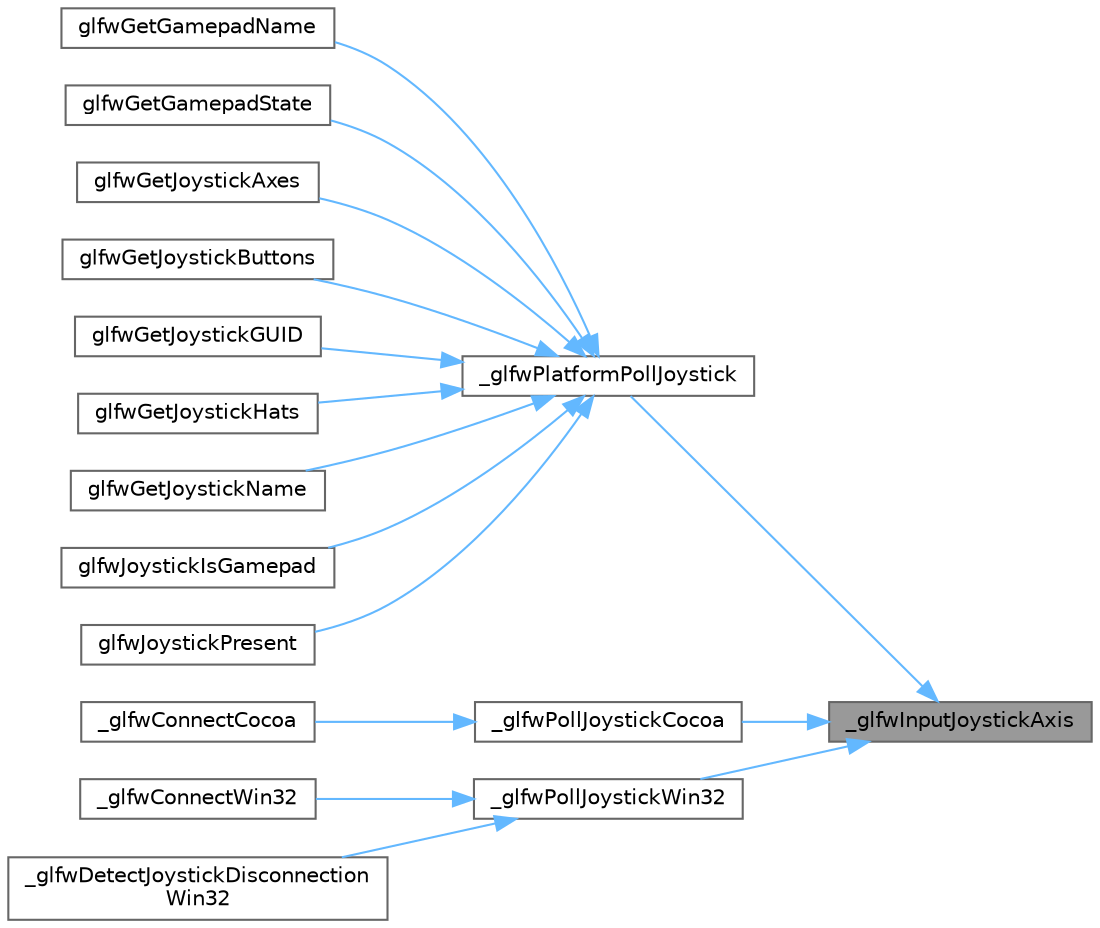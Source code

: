 digraph "_glfwInputJoystickAxis"
{
 // LATEX_PDF_SIZE
  bgcolor="transparent";
  edge [fontname=Helvetica,fontsize=10,labelfontname=Helvetica,labelfontsize=10];
  node [fontname=Helvetica,fontsize=10,shape=box,height=0.2,width=0.4];
  rankdir="RL";
  Node1 [id="Node000001",label="_glfwInputJoystickAxis",height=0.2,width=0.4,color="gray40", fillcolor="grey60", style="filled", fontcolor="black",tooltip=" "];
  Node1 -> Node2 [id="edge16_Node000001_Node000002",dir="back",color="steelblue1",style="solid",tooltip=" "];
  Node2 [id="Node000002",label="_glfwPlatformPollJoystick",height=0.2,width=0.4,color="grey40", fillcolor="white", style="filled",URL="$_classes_2lib_2raylib_2src_2external_2glfw_2src_2cocoa__joystick_8m.html#a07c7e99222e703fbd67b2c6045d6440f",tooltip=" "];
  Node2 -> Node3 [id="edge17_Node000002_Node000003",dir="back",color="steelblue1",style="solid",tooltip=" "];
  Node3 [id="Node000003",label="glfwGetGamepadName",height=0.2,width=0.4,color="grey40", fillcolor="white", style="filled",URL="$group__input.html#gab7a03c6ca8aa55a52b750d862d106ffe",tooltip="Returns the human-readable gamepad name for the specified joystick."];
  Node2 -> Node4 [id="edge18_Node000002_Node000004",dir="back",color="steelblue1",style="solid",tooltip=" "];
  Node4 [id="Node000004",label="glfwGetGamepadState",height=0.2,width=0.4,color="grey40", fillcolor="white", style="filled",URL="$group__input.html#ga6e138d3b0761546f5a12546f367501d6",tooltip="Retrieves the state of the specified joystick remapped as a gamepad."];
  Node2 -> Node5 [id="edge19_Node000002_Node000005",dir="back",color="steelblue1",style="solid",tooltip=" "];
  Node5 [id="Node000005",label="glfwGetJoystickAxes",height=0.2,width=0.4,color="grey40", fillcolor="white", style="filled",URL="$group__input.html#gacd46b9f8d9d12dc50e45d7fe0ad32b23",tooltip="Returns the values of all axes of the specified joystick."];
  Node2 -> Node6 [id="edge20_Node000002_Node000006",dir="back",color="steelblue1",style="solid",tooltip=" "];
  Node6 [id="Node000006",label="glfwGetJoystickButtons",height=0.2,width=0.4,color="grey40", fillcolor="white", style="filled",URL="$group__input.html#ga91cdcb462a3e17c647a55496eff7d0ee",tooltip="Returns the state of all buttons of the specified joystick."];
  Node2 -> Node7 [id="edge21_Node000002_Node000007",dir="back",color="steelblue1",style="solid",tooltip=" "];
  Node7 [id="Node000007",label="glfwGetJoystickGUID",height=0.2,width=0.4,color="grey40", fillcolor="white", style="filled",URL="$group__input.html#ga2c6a8b6e27cb8a8be7a0d020d9fd051c",tooltip="Returns the SDL compatible GUID of the specified joystick."];
  Node2 -> Node8 [id="edge22_Node000002_Node000008",dir="back",color="steelblue1",style="solid",tooltip=" "];
  Node8 [id="Node000008",label="glfwGetJoystickHats",height=0.2,width=0.4,color="grey40", fillcolor="white", style="filled",URL="$group__input.html#gaf0f00897c4d010af7bd1aea1f6193e6f",tooltip="Returns the state of all hats of the specified joystick."];
  Node2 -> Node9 [id="edge23_Node000002_Node000009",dir="back",color="steelblue1",style="solid",tooltip=" "];
  Node9 [id="Node000009",label="glfwGetJoystickName",height=0.2,width=0.4,color="grey40", fillcolor="white", style="filled",URL="$group__input.html#ga4b46e05195db3c2fc336cf69fc6c7128",tooltip="Returns the name of the specified joystick."];
  Node2 -> Node10 [id="edge24_Node000002_Node000010",dir="back",color="steelblue1",style="solid",tooltip=" "];
  Node10 [id="Node000010",label="glfwJoystickIsGamepad",height=0.2,width=0.4,color="grey40", fillcolor="white", style="filled",URL="$group__input.html#gac9720b6e5062a5fc5fc0bb4be6dc04a0",tooltip="Returns whether the specified joystick has a gamepad mapping."];
  Node2 -> Node11 [id="edge25_Node000002_Node000011",dir="back",color="steelblue1",style="solid",tooltip=" "];
  Node11 [id="Node000011",label="glfwJoystickPresent",height=0.2,width=0.4,color="grey40", fillcolor="white", style="filled",URL="$group__input.html#gacb1b7dfd79df673d48814c06fc436eff",tooltip="Returns whether the specified joystick is present."];
  Node1 -> Node12 [id="edge26_Node000001_Node000012",dir="back",color="steelblue1",style="solid",tooltip=" "];
  Node12 [id="Node000012",label="_glfwPollJoystickCocoa",height=0.2,width=0.4,color="grey40", fillcolor="white", style="filled",URL="$lib_2external_2glfw_2src_2cocoa__joystick_8m.html#aa45f4ad5ab0c90630b8b63f53c97db18",tooltip=" "];
  Node12 -> Node13 [id="edge27_Node000012_Node000013",dir="back",color="steelblue1",style="solid",tooltip=" "];
  Node13 [id="Node000013",label="_glfwConnectCocoa",height=0.2,width=0.4,color="grey40", fillcolor="white", style="filled",URL="$_classes_2lib_2external_2glfw_2src_2cocoa__init_8m.html#ae2c18e6b1b4087349db05fc416f94d77",tooltip=" "];
  Node1 -> Node14 [id="edge28_Node000001_Node000014",dir="back",color="steelblue1",style="solid",tooltip=" "];
  Node14 [id="Node000014",label="_glfwPollJoystickWin32",height=0.2,width=0.4,color="grey40", fillcolor="white", style="filled",URL="$_classes_2lib_2external_2glfw_2src_2win32__joystick_8c.html#a6a66658744a32f38f830f0061f277981",tooltip=" "];
  Node14 -> Node15 [id="edge29_Node000014_Node000015",dir="back",color="steelblue1",style="solid",tooltip=" "];
  Node15 [id="Node000015",label="_glfwConnectWin32",height=0.2,width=0.4,color="grey40", fillcolor="white", style="filled",URL="$_classes_2lib_2external_2glfw_2src_2win32__init_8c.html#a3c83872580850a72c3cde2861fdc229f",tooltip=" "];
  Node14 -> Node16 [id="edge30_Node000014_Node000016",dir="back",color="steelblue1",style="solid",tooltip=" "];
  Node16 [id="Node000016",label="_glfwDetectJoystickDisconnection\lWin32",height=0.2,width=0.4,color="grey40", fillcolor="white", style="filled",URL="$_classes_2lib_2external_2glfw_2src_2win32__joystick_8c.html#a0075ab897c58609717fddb588970c268",tooltip=" "];
}
